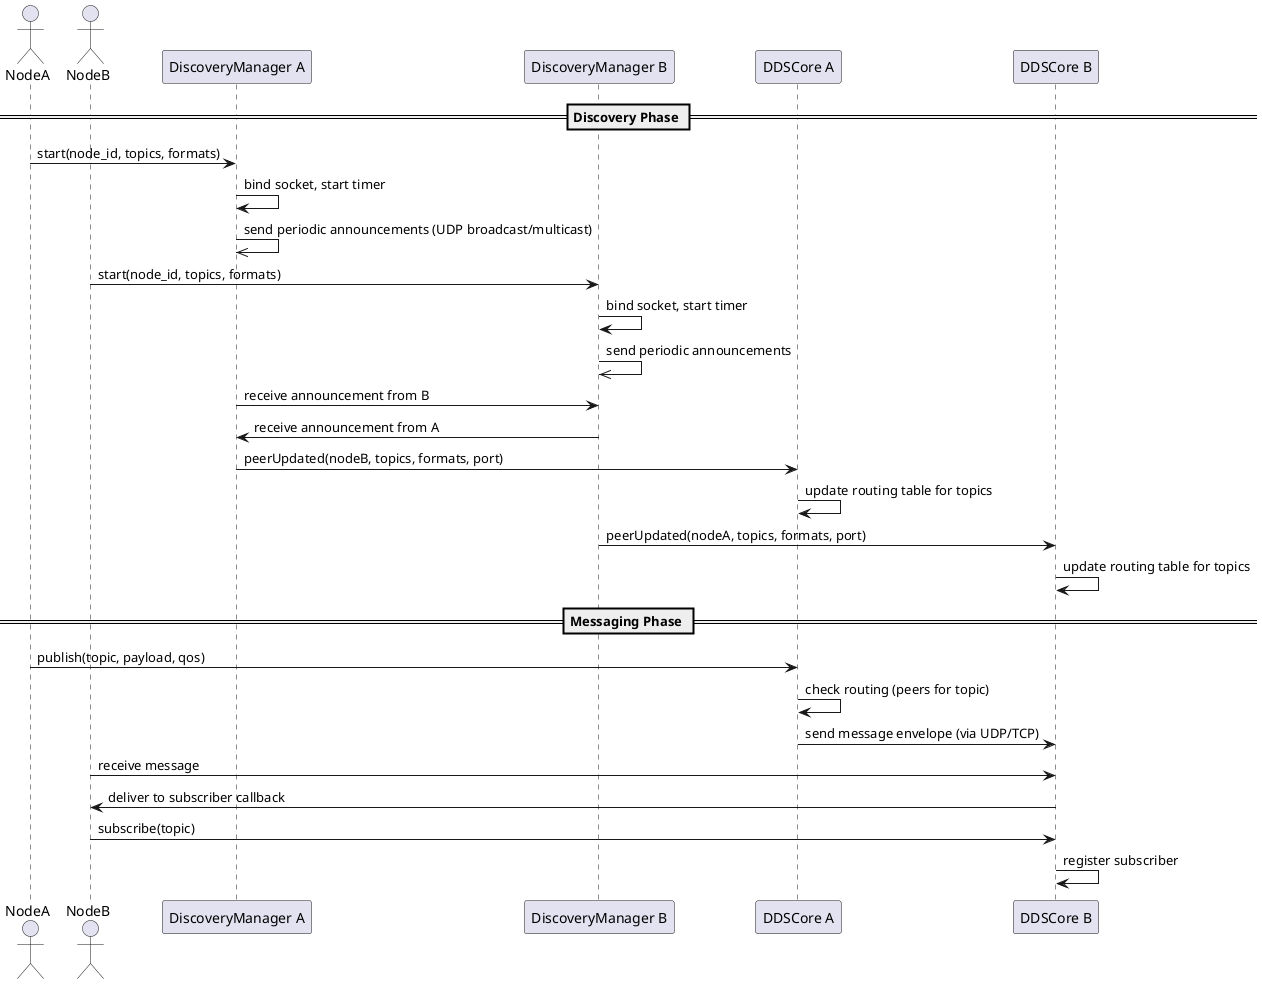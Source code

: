 @startuml
actor NodeA
actor NodeB
participant "DiscoveryManager A" as DiscA
participant "DiscoveryManager B" as DiscB
participant "DDSCore A" as CoreA
participant "DDSCore B" as CoreB

== Discovery Phase ==
NodeA -> DiscA: start(node_id, topics, formats)
DiscA -> DiscA: bind socket, start timer
DiscA ->> DiscA: send periodic announcements (UDP broadcast/multicast)

NodeB -> DiscB: start(node_id, topics, formats)
DiscB -> DiscB: bind socket, start timer
DiscB ->> DiscB: send periodic announcements

DiscA -> DiscB: receive announcement from B
DiscB -> DiscA: receive announcement from A

DiscA -> CoreA: peerUpdated(nodeB, topics, formats, port)
CoreA -> CoreA: update routing table for topics

DiscB -> CoreB: peerUpdated(nodeA, topics, formats, port)
CoreB -> CoreB: update routing table for topics

== Messaging Phase ==
NodeA -> CoreA: publish(topic, payload, qos)
CoreA -> CoreA: check routing (peers for topic)
CoreA -> CoreB: send message envelope (via UDP/TCP)

NodeB -> CoreB: receive message
CoreB -> NodeB: deliver to subscriber callback

NodeB -> CoreB: subscribe(topic)
CoreB -> CoreB: register subscriber

@enduml